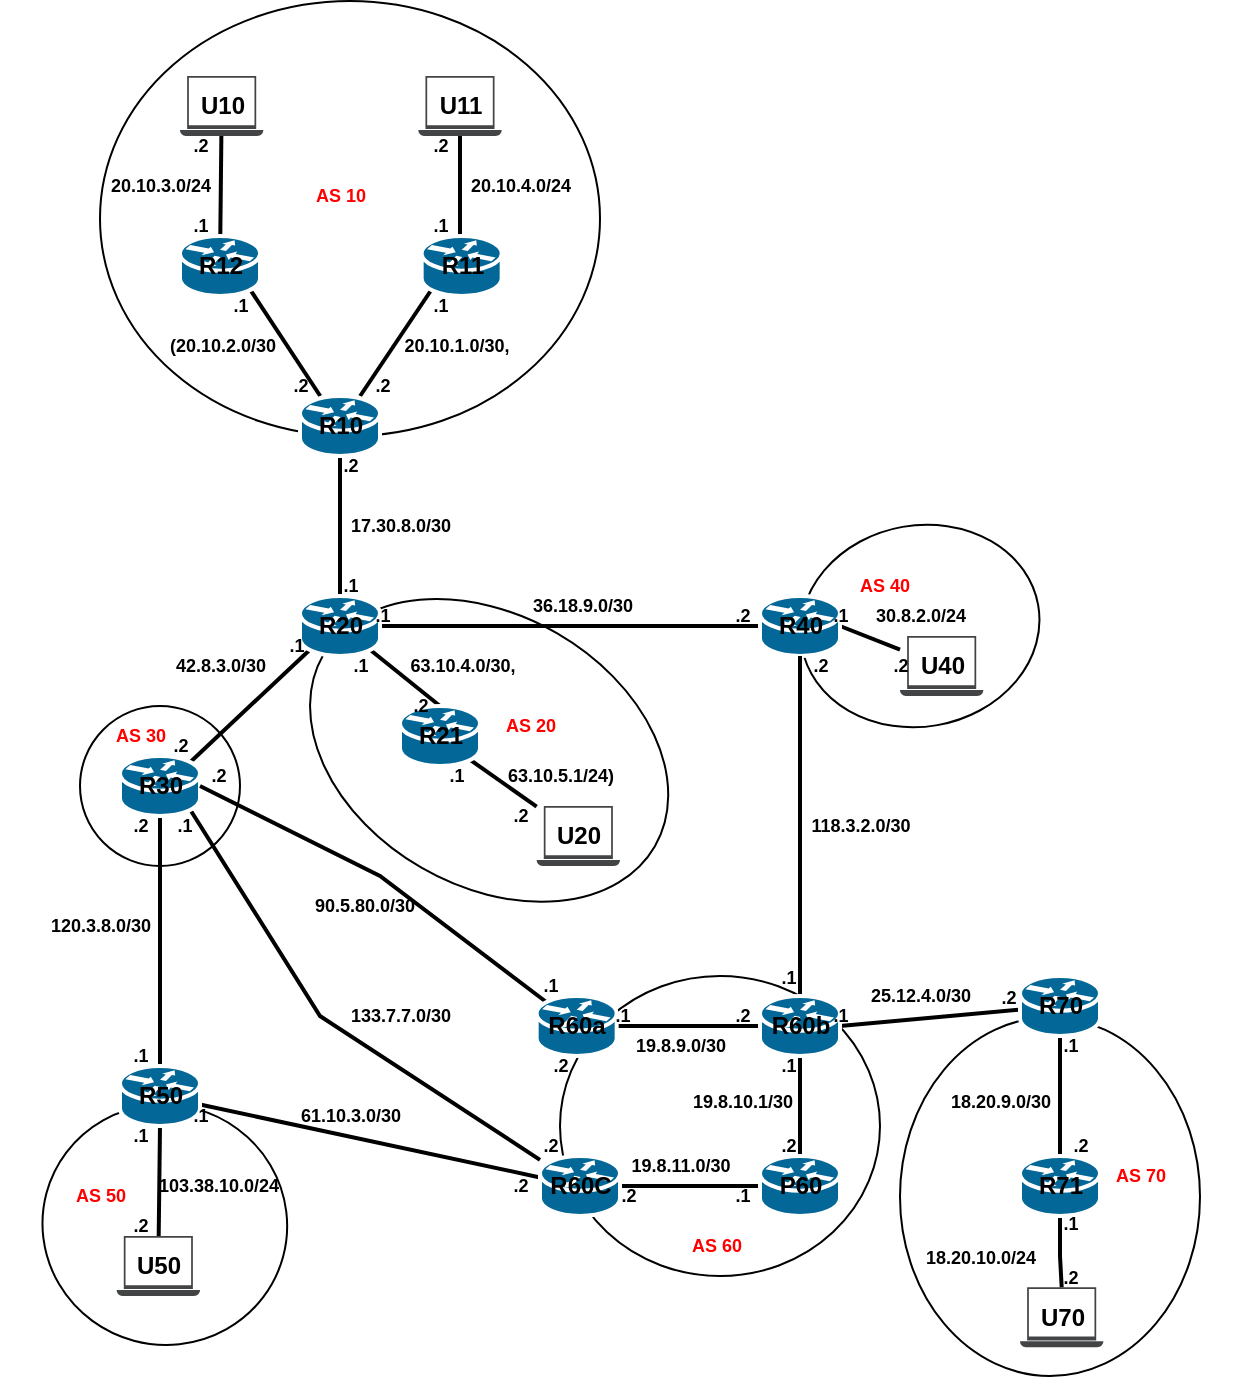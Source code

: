 <mxfile version="20.8.23" type="github">
  <diagram name="Page-1" id="LttQBpCLUfvgUoXey-WF">
    <mxGraphModel dx="683" dy="369" grid="1" gridSize="10" guides="1" tooltips="1" connect="1" arrows="1" fold="1" page="1" pageScale="1" pageWidth="827" pageHeight="1169" math="0" shadow="0">
      <root>
        <mxCell id="0" />
        <mxCell id="1" parent="0" />
        <mxCell id="A1muTueMpZK0xxC5i3c8-66" value="" style="ellipse;whiteSpace=wrap;html=1;labelBackgroundColor=none;fillColor=none;rotation=105;" parent="1" vertex="1">
          <mxGeometry x="62.41" y="573.15" width="120" height="122.5" as="geometry" />
        </mxCell>
        <mxCell id="A1muTueMpZK0xxC5i3c8-60" value="" style="ellipse;whiteSpace=wrap;html=1;labelBackgroundColor=none;fillColor=none;rotation=0;" parent="1" vertex="1">
          <mxGeometry x="320" y="510" width="160" height="150" as="geometry" />
        </mxCell>
        <mxCell id="A1muTueMpZK0xxC5i3c8-49" value="" style="ellipse;whiteSpace=wrap;html=1;labelBackgroundColor=none;fillColor=none;rotation=-10;" parent="1" vertex="1">
          <mxGeometry x="440" y="284.67" width="120" height="100.66" as="geometry" />
        </mxCell>
        <mxCell id="A1muTueMpZK0xxC5i3c8-46" value="" style="ellipse;whiteSpace=wrap;html=1;labelBackgroundColor=none;fillColor=none;rotation=0;" parent="1" vertex="1">
          <mxGeometry x="490" y="530.65" width="150" height="179.35" as="geometry" />
        </mxCell>
        <mxCell id="A1muTueMpZK0xxC5i3c8-28" value="" style="ellipse;whiteSpace=wrap;html=1;labelBackgroundColor=none;fillColor=none;rotation=0;" parent="1" vertex="1">
          <mxGeometry x="90" y="22.5" width="250" height="217.5" as="geometry" />
        </mxCell>
        <mxCell id="A1muTueMpZK0xxC5i3c8-25" value="" style="ellipse;whiteSpace=wrap;html=1;aspect=fixed;labelBackgroundColor=none;textOpacity=0;fillColor=none;" parent="1" vertex="1">
          <mxGeometry x="80" y="375" width="80" height="80" as="geometry" />
        </mxCell>
        <mxCell id="A1muTueMpZK0xxC5i3c8-27" value="" style="ellipse;whiteSpace=wrap;html=1;labelBackgroundColor=none;fillColor=none;rotation=30;" parent="1" vertex="1">
          <mxGeometry x="188.85" y="329.53" width="191.43" height="135.41" as="geometry" />
        </mxCell>
        <mxCell id="A1muTueMpZK0xxC5i3c8-12" style="edgeStyle=none;rounded=0;orthogonalLoop=1;jettySize=auto;html=1;endArrow=none;endFill=0;strokeWidth=2;" parent="1" source="A1muTueMpZK0xxC5i3c8-1" target="A1muTueMpZK0xxC5i3c8-10" edge="1">
          <mxGeometry relative="1" as="geometry" />
        </mxCell>
        <mxCell id="A1muTueMpZK0xxC5i3c8-16" style="edgeStyle=none;rounded=0;orthogonalLoop=1;jettySize=auto;html=1;exitX=0.88;exitY=0.9;exitDx=0;exitDy=0;exitPerimeter=0;endArrow=none;endFill=0;strokeWidth=2;" parent="1" source="A1muTueMpZK0xxC5i3c8-1" target="A1muTueMpZK0xxC5i3c8-15" edge="1">
          <mxGeometry relative="1" as="geometry" />
        </mxCell>
        <mxCell id="A1muTueMpZK0xxC5i3c8-1" value="&lt;b&gt;R12&lt;/b&gt;" style="shape=mxgraph.cisco.routers.router;sketch=0;html=1;pointerEvents=1;dashed=0;fillColor=#036897;strokeColor=#ffffff;strokeWidth=2;verticalLabelPosition=middle;verticalAlign=middle;align=center;outlineConnect=0;labelPosition=center;" parent="1" vertex="1">
          <mxGeometry x="130" y="140" width="40" height="30" as="geometry" />
        </mxCell>
        <mxCell id="A1muTueMpZK0xxC5i3c8-13" style="edgeStyle=none;rounded=0;orthogonalLoop=1;jettySize=auto;html=1;exitX=0.5;exitY=0;exitDx=0;exitDy=0;exitPerimeter=0;endArrow=none;endFill=0;strokeWidth=2;" parent="1" target="A1muTueMpZK0xxC5i3c8-11" edge="1">
          <mxGeometry relative="1" as="geometry">
            <mxPoint x="270" y="140" as="sourcePoint" />
          </mxGeometry>
        </mxCell>
        <mxCell id="A1muTueMpZK0xxC5i3c8-10" value="&lt;b style=&quot;&quot;&gt;U10&lt;/b&gt;" style="sketch=0;pointerEvents=1;shadow=0;dashed=0;html=1;strokeColor=none;fillColor=#434445;aspect=fixed;labelPosition=center;verticalLabelPosition=middle;verticalAlign=middle;align=center;outlineConnect=0;shape=mxgraph.vvd.laptop;" parent="1" vertex="1">
          <mxGeometry x="130" y="60" width="41.67" height="30" as="geometry" />
        </mxCell>
        <mxCell id="A1muTueMpZK0xxC5i3c8-11" value="&lt;b&gt;U11&lt;/b&gt;" style="sketch=0;pointerEvents=1;shadow=0;dashed=0;html=1;strokeColor=none;fillColor=#434445;aspect=fixed;labelPosition=center;verticalLabelPosition=middle;verticalAlign=middle;align=center;outlineConnect=0;shape=mxgraph.vvd.laptop;" parent="1" vertex="1">
          <mxGeometry x="249.16" y="60" width="41.67" height="30" as="geometry" />
        </mxCell>
        <mxCell id="A1muTueMpZK0xxC5i3c8-17" style="edgeStyle=none;rounded=0;orthogonalLoop=1;jettySize=auto;html=1;exitX=0.12;exitY=0.9;exitDx=0;exitDy=0;exitPerimeter=0;endArrow=none;endFill=0;strokeWidth=2;" parent="1" source="A1muTueMpZK0xxC5i3c8-14" target="A1muTueMpZK0xxC5i3c8-15" edge="1">
          <mxGeometry relative="1" as="geometry" />
        </mxCell>
        <mxCell id="A1muTueMpZK0xxC5i3c8-14" value="&lt;b&gt;R11&lt;/b&gt;" style="shape=mxgraph.cisco.routers.router;sketch=0;html=1;pointerEvents=1;dashed=0;fillColor=#036897;strokeColor=#ffffff;strokeWidth=2;verticalLabelPosition=middle;verticalAlign=middle;align=center;outlineConnect=0;labelPosition=center;" parent="1" vertex="1">
          <mxGeometry x="250.83" y="140" width="40" height="30" as="geometry" />
        </mxCell>
        <mxCell id="A1muTueMpZK0xxC5i3c8-21" style="edgeStyle=none;rounded=0;orthogonalLoop=1;jettySize=auto;html=1;exitX=0.5;exitY=1;exitDx=0;exitDy=0;exitPerimeter=0;entryX=0.5;entryY=0;entryDx=0;entryDy=0;entryPerimeter=0;endArrow=none;endFill=0;strokeWidth=2;" parent="1" source="A1muTueMpZK0xxC5i3c8-15" target="A1muTueMpZK0xxC5i3c8-18" edge="1">
          <mxGeometry relative="1" as="geometry" />
        </mxCell>
        <mxCell id="A1muTueMpZK0xxC5i3c8-15" value="&lt;b&gt;R10&lt;/b&gt;" style="shape=mxgraph.cisco.routers.router;sketch=0;html=1;pointerEvents=1;dashed=0;fillColor=#036897;strokeColor=#ffffff;strokeWidth=2;verticalLabelPosition=middle;verticalAlign=middle;align=center;outlineConnect=0;labelPosition=center;" parent="1" vertex="1">
          <mxGeometry x="190" y="220" width="40" height="30" as="geometry" />
        </mxCell>
        <mxCell id="A1muTueMpZK0xxC5i3c8-22" style="edgeStyle=none;rounded=0;orthogonalLoop=1;jettySize=auto;html=1;exitX=0.12;exitY=0.9;exitDx=0;exitDy=0;exitPerimeter=0;entryX=0.88;entryY=0.1;entryDx=0;entryDy=0;entryPerimeter=0;endArrow=none;endFill=0;strokeWidth=2;" parent="1" source="A1muTueMpZK0xxC5i3c8-18" target="A1muTueMpZK0xxC5i3c8-20" edge="1">
          <mxGeometry relative="1" as="geometry" />
        </mxCell>
        <mxCell id="A1muTueMpZK0xxC5i3c8-23" style="edgeStyle=none;rounded=0;orthogonalLoop=1;jettySize=auto;html=1;exitX=0.88;exitY=0.9;exitDx=0;exitDy=0;exitPerimeter=0;entryX=0.5;entryY=0;entryDx=0;entryDy=0;entryPerimeter=0;endArrow=none;endFill=0;strokeWidth=2;" parent="1" source="A1muTueMpZK0xxC5i3c8-18" target="A1muTueMpZK0xxC5i3c8-19" edge="1">
          <mxGeometry relative="1" as="geometry" />
        </mxCell>
        <mxCell id="A1muTueMpZK0xxC5i3c8-29" style="edgeStyle=none;rounded=0;orthogonalLoop=1;jettySize=auto;html=1;endArrow=none;endFill=0;strokeWidth=2;" parent="1" source="A1muTueMpZK0xxC5i3c8-18" target="A1muTueMpZK0xxC5i3c8-24" edge="1">
          <mxGeometry relative="1" as="geometry" />
        </mxCell>
        <mxCell id="A1muTueMpZK0xxC5i3c8-18" value="&lt;b&gt;R20&lt;/b&gt;" style="shape=mxgraph.cisco.routers.router;sketch=0;html=1;pointerEvents=1;dashed=0;fillColor=#036897;strokeColor=#ffffff;strokeWidth=2;verticalLabelPosition=middle;verticalAlign=middle;align=center;outlineConnect=0;labelPosition=center;" parent="1" vertex="1">
          <mxGeometry x="190" y="320" width="40" height="30" as="geometry" />
        </mxCell>
        <mxCell id="A1muTueMpZK0xxC5i3c8-68" style="edgeStyle=none;rounded=0;orthogonalLoop=1;jettySize=auto;html=1;exitX=0.88;exitY=0.9;exitDx=0;exitDy=0;exitPerimeter=0;endArrow=none;endFill=0;strokeWidth=2;" parent="1" source="A1muTueMpZK0xxC5i3c8-19" target="A1muTueMpZK0xxC5i3c8-67" edge="1">
          <mxGeometry relative="1" as="geometry" />
        </mxCell>
        <mxCell id="A1muTueMpZK0xxC5i3c8-19" value="&lt;b&gt;R21&lt;/b&gt;" style="shape=mxgraph.cisco.routers.router;sketch=0;html=1;pointerEvents=1;dashed=0;fillColor=#036897;strokeColor=#ffffff;strokeWidth=2;verticalLabelPosition=middle;verticalAlign=middle;align=center;outlineConnect=0;labelPosition=center;" parent="1" vertex="1">
          <mxGeometry x="240" y="375" width="40" height="30" as="geometry" />
        </mxCell>
        <mxCell id="A1muTueMpZK0xxC5i3c8-52" style="edgeStyle=none;rounded=0;orthogonalLoop=1;jettySize=auto;html=1;endArrow=none;endFill=0;strokeWidth=2;" parent="1" source="A1muTueMpZK0xxC5i3c8-20" target="A1muTueMpZK0xxC5i3c8-51" edge="1">
          <mxGeometry relative="1" as="geometry" />
        </mxCell>
        <mxCell id="A1muTueMpZK0xxC5i3c8-69" style="edgeStyle=none;rounded=0;orthogonalLoop=1;jettySize=auto;html=1;exitX=0.88;exitY=0.9;exitDx=0;exitDy=0;exitPerimeter=0;endArrow=none;endFill=0;strokeWidth=2;" parent="1" source="A1muTueMpZK0xxC5i3c8-20" target="A1muTueMpZK0xxC5i3c8-53" edge="1">
          <mxGeometry relative="1" as="geometry">
            <Array as="points">
              <mxPoint x="200" y="530" />
            </Array>
          </mxGeometry>
        </mxCell>
        <mxCell id="A1muTueMpZK0xxC5i3c8-20" value="&lt;b&gt;R30&lt;/b&gt;" style="shape=mxgraph.cisco.routers.router;sketch=0;html=1;pointerEvents=1;dashed=0;fillColor=#036897;strokeColor=#ffffff;strokeWidth=2;verticalLabelPosition=middle;verticalAlign=middle;align=center;outlineConnect=0;labelPosition=center;" parent="1" vertex="1">
          <mxGeometry x="100" y="400" width="40" height="30" as="geometry" />
        </mxCell>
        <mxCell id="A1muTueMpZK0xxC5i3c8-50" style="edgeStyle=none;rounded=0;orthogonalLoop=1;jettySize=auto;html=1;exitX=1;exitY=0.5;exitDx=0;exitDy=0;exitPerimeter=0;endArrow=none;endFill=0;strokeWidth=2;" parent="1" source="A1muTueMpZK0xxC5i3c8-24" target="A1muTueMpZK0xxC5i3c8-47" edge="1">
          <mxGeometry relative="1" as="geometry" />
        </mxCell>
        <mxCell id="A1muTueMpZK0xxC5i3c8-24" value="&lt;b&gt;R40&lt;/b&gt;" style="shape=mxgraph.cisco.routers.router;sketch=0;html=1;pointerEvents=1;dashed=0;fillColor=#036897;strokeColor=#ffffff;strokeWidth=2;verticalLabelPosition=middle;verticalAlign=middle;align=center;outlineConnect=0;labelPosition=center;" parent="1" vertex="1">
          <mxGeometry x="420" y="320" width="40" height="30" as="geometry" />
        </mxCell>
        <mxCell id="A1muTueMpZK0xxC5i3c8-37" style="edgeStyle=none;rounded=0;orthogonalLoop=1;jettySize=auto;html=1;endArrow=none;endFill=0;exitX=0.5;exitY=1;exitDx=0;exitDy=0;exitPerimeter=0;strokeWidth=2;" parent="1" source="A1muTueMpZK0xxC5i3c8-24" target="A1muTueMpZK0xxC5i3c8-36" edge="1">
          <mxGeometry relative="1" as="geometry">
            <mxPoint x="440" y="460" as="sourcePoint" />
          </mxGeometry>
        </mxCell>
        <mxCell id="A1muTueMpZK0xxC5i3c8-38" style="edgeStyle=none;rounded=0;orthogonalLoop=1;jettySize=auto;html=1;exitX=1;exitY=0.5;exitDx=0;exitDy=0;exitPerimeter=0;entryX=0;entryY=0.5;entryDx=0;entryDy=0;entryPerimeter=0;endArrow=none;endFill=0;strokeWidth=2;" parent="1" source="A1muTueMpZK0xxC5i3c8-34" target="A1muTueMpZK0xxC5i3c8-36" edge="1">
          <mxGeometry relative="1" as="geometry" />
        </mxCell>
        <mxCell id="A1muTueMpZK0xxC5i3c8-70" style="edgeStyle=none;rounded=0;orthogonalLoop=1;jettySize=auto;html=1;exitX=0.12;exitY=0.1;exitDx=0;exitDy=0;exitPerimeter=0;entryX=1;entryY=0.5;entryDx=0;entryDy=0;entryPerimeter=0;endArrow=none;endFill=0;strokeWidth=2;" parent="1" source="A1muTueMpZK0xxC5i3c8-34" target="A1muTueMpZK0xxC5i3c8-20" edge="1">
          <mxGeometry relative="1" as="geometry">
            <Array as="points">
              <mxPoint x="230" y="460" />
            </Array>
          </mxGeometry>
        </mxCell>
        <mxCell id="A1muTueMpZK0xxC5i3c8-34" value="&lt;b&gt;R60a&lt;/b&gt;" style="shape=mxgraph.cisco.routers.router;sketch=0;html=1;pointerEvents=1;dashed=0;fillColor=#036897;strokeColor=#ffffff;strokeWidth=2;verticalLabelPosition=middle;verticalAlign=middle;align=center;outlineConnect=0;labelPosition=center;labelBackgroundColor=none;" parent="1" vertex="1">
          <mxGeometry x="308.33" y="520" width="40" height="30" as="geometry" />
        </mxCell>
        <mxCell id="A1muTueMpZK0xxC5i3c8-40" style="edgeStyle=none;rounded=0;orthogonalLoop=1;jettySize=auto;html=1;exitX=1;exitY=0.5;exitDx=0;exitDy=0;exitPerimeter=0;endArrow=none;endFill=0;strokeWidth=2;" parent="1" source="A1muTueMpZK0xxC5i3c8-36" target="A1muTueMpZK0xxC5i3c8-39" edge="1">
          <mxGeometry relative="1" as="geometry" />
        </mxCell>
        <mxCell id="A1muTueMpZK0xxC5i3c8-65" style="edgeStyle=none;rounded=0;orthogonalLoop=1;jettySize=auto;html=1;exitX=0.5;exitY=1;exitDx=0;exitDy=0;exitPerimeter=0;entryX=0.5;entryY=0;entryDx=0;entryDy=0;entryPerimeter=0;endArrow=none;endFill=0;strokeWidth=2;" parent="1" source="A1muTueMpZK0xxC5i3c8-36" target="A1muTueMpZK0xxC5i3c8-63" edge="1">
          <mxGeometry relative="1" as="geometry" />
        </mxCell>
        <mxCell id="A1muTueMpZK0xxC5i3c8-36" value="&lt;b&gt;R60b&lt;/b&gt;" style="shape=mxgraph.cisco.routers.router;sketch=0;html=1;pointerEvents=1;dashed=0;fillColor=#036897;strokeColor=#ffffff;strokeWidth=2;verticalLabelPosition=middle;verticalAlign=middle;align=center;outlineConnect=0;labelPosition=center;labelBackgroundColor=none;" parent="1" vertex="1">
          <mxGeometry x="420" y="520" width="40" height="30" as="geometry" />
        </mxCell>
        <mxCell id="A1muTueMpZK0xxC5i3c8-42" style="edgeStyle=none;rounded=0;orthogonalLoop=1;jettySize=auto;html=1;endArrow=none;endFill=0;strokeWidth=2;startArrow=none;" parent="1" source="x69w11OwwkDyo-feMg2V-69" target="A1muTueMpZK0xxC5i3c8-41" edge="1">
          <mxGeometry relative="1" as="geometry" />
        </mxCell>
        <mxCell id="x69w11OwwkDyo-feMg2V-83" style="edgeStyle=orthogonalEdgeStyle;rounded=0;orthogonalLoop=1;jettySize=auto;html=1;strokeWidth=2;fontSize=9;fontColor=#FF0000;endArrow=none;endFill=0;" edge="1" parent="1" source="A1muTueMpZK0xxC5i3c8-39" target="A1muTueMpZK0xxC5i3c8-41">
          <mxGeometry relative="1" as="geometry" />
        </mxCell>
        <mxCell id="A1muTueMpZK0xxC5i3c8-39" value="&lt;b&gt;R70&lt;/b&gt;" style="shape=mxgraph.cisco.routers.router;sketch=0;html=1;pointerEvents=1;dashed=0;fillColor=#036897;strokeColor=#ffffff;strokeWidth=2;verticalLabelPosition=middle;verticalAlign=middle;align=center;outlineConnect=0;labelPosition=center;labelBackgroundColor=none;" parent="1" vertex="1">
          <mxGeometry x="550" y="510" width="40" height="30" as="geometry" />
        </mxCell>
        <mxCell id="x69w11OwwkDyo-feMg2V-77" style="edgeStyle=orthogonalEdgeStyle;rounded=0;orthogonalLoop=1;jettySize=auto;html=1;exitX=0.5;exitY=1;exitDx=0;exitDy=0;exitPerimeter=0;strokeWidth=2;fontSize=9;fontColor=#FF0000;endArrow=none;endFill=0;" edge="1" parent="1" source="A1muTueMpZK0xxC5i3c8-41" target="A1muTueMpZK0xxC5i3c8-45">
          <mxGeometry relative="1" as="geometry" />
        </mxCell>
        <mxCell id="A1muTueMpZK0xxC5i3c8-41" value="&lt;b&gt;R71&lt;/b&gt;" style="shape=mxgraph.cisco.routers.router;sketch=0;html=1;pointerEvents=1;dashed=0;fillColor=#036897;strokeColor=#ffffff;strokeWidth=2;verticalLabelPosition=middle;verticalAlign=middle;align=center;outlineConnect=0;labelPosition=center;labelBackgroundColor=none;" parent="1" vertex="1">
          <mxGeometry x="550" y="600" width="40" height="30" as="geometry" />
        </mxCell>
        <mxCell id="A1muTueMpZK0xxC5i3c8-45" value="&lt;b&gt;U70&lt;/b&gt;" style="sketch=0;pointerEvents=1;shadow=0;dashed=0;html=1;strokeColor=none;fillColor=#434445;aspect=fixed;labelPosition=center;verticalLabelPosition=middle;verticalAlign=middle;align=center;outlineConnect=0;shape=mxgraph.vvd.laptop;" parent="1" vertex="1">
          <mxGeometry x="550" y="665.65" width="41.67" height="30" as="geometry" />
        </mxCell>
        <mxCell id="A1muTueMpZK0xxC5i3c8-47" value="&lt;b&gt;U40&lt;/b&gt;" style="sketch=0;pointerEvents=1;shadow=0;dashed=0;html=1;strokeColor=none;fillColor=#434445;aspect=fixed;labelPosition=center;verticalLabelPosition=middle;verticalAlign=middle;align=center;outlineConnect=0;shape=mxgraph.vvd.laptop;" parent="1" vertex="1">
          <mxGeometry x="490" y="340" width="41.67" height="30" as="geometry" />
        </mxCell>
        <mxCell id="A1muTueMpZK0xxC5i3c8-54" style="edgeStyle=none;rounded=0;orthogonalLoop=1;jettySize=auto;html=1;endArrow=none;endFill=0;endSize=2;strokeWidth=2;" parent="1" source="A1muTueMpZK0xxC5i3c8-51" target="A1muTueMpZK0xxC5i3c8-53" edge="1">
          <mxGeometry relative="1" as="geometry" />
        </mxCell>
        <mxCell id="A1muTueMpZK0xxC5i3c8-59" style="edgeStyle=none;rounded=0;orthogonalLoop=1;jettySize=auto;html=1;exitX=0.5;exitY=1;exitDx=0;exitDy=0;exitPerimeter=0;endArrow=none;endFill=0;strokeWidth=2;" parent="1" source="A1muTueMpZK0xxC5i3c8-51" target="A1muTueMpZK0xxC5i3c8-58" edge="1">
          <mxGeometry relative="1" as="geometry" />
        </mxCell>
        <mxCell id="A1muTueMpZK0xxC5i3c8-51" value="&lt;b&gt;R50&lt;/b&gt;" style="shape=mxgraph.cisco.routers.router;sketch=0;html=1;pointerEvents=1;dashed=0;fillColor=#036897;strokeColor=#ffffff;strokeWidth=2;verticalLabelPosition=middle;verticalAlign=middle;align=center;outlineConnect=0;labelPosition=center;labelBackgroundColor=none;" parent="1" vertex="1">
          <mxGeometry x="100" y="555" width="40" height="30" as="geometry" />
        </mxCell>
        <mxCell id="A1muTueMpZK0xxC5i3c8-64" style="edgeStyle=none;rounded=0;orthogonalLoop=1;jettySize=auto;html=1;endArrow=none;endFill=0;strokeWidth=2;" parent="1" source="A1muTueMpZK0xxC5i3c8-53" target="A1muTueMpZK0xxC5i3c8-63" edge="1">
          <mxGeometry relative="1" as="geometry" />
        </mxCell>
        <mxCell id="A1muTueMpZK0xxC5i3c8-53" value="&lt;b&gt;R60C&lt;/b&gt;" style="shape=mxgraph.cisco.routers.router;sketch=0;html=1;pointerEvents=1;dashed=0;fillColor=#036897;strokeColor=#ffffff;strokeWidth=2;verticalLabelPosition=middle;verticalAlign=middle;align=center;outlineConnect=0;labelPosition=center;labelBackgroundColor=none;" parent="1" vertex="1">
          <mxGeometry x="310" y="600" width="40" height="30" as="geometry" />
        </mxCell>
        <mxCell id="A1muTueMpZK0xxC5i3c8-58" value="&lt;b&gt;U50&lt;/b&gt;" style="sketch=0;pointerEvents=1;shadow=0;dashed=0;html=1;strokeColor=none;fillColor=#434445;aspect=fixed;labelPosition=center;verticalLabelPosition=middle;verticalAlign=middle;align=center;outlineConnect=0;shape=mxgraph.vvd.laptop;" parent="1" vertex="1">
          <mxGeometry x="98.33" y="640" width="41.67" height="30" as="geometry" />
        </mxCell>
        <mxCell id="A1muTueMpZK0xxC5i3c8-61" style="edgeStyle=none;rounded=0;orthogonalLoop=1;jettySize=auto;html=1;exitX=1;exitY=0.5;exitDx=0;exitDy=0;exitPerimeter=0;endArrow=none;endFill=0;" parent="1" source="A1muTueMpZK0xxC5i3c8-53" target="A1muTueMpZK0xxC5i3c8-53" edge="1">
          <mxGeometry relative="1" as="geometry" />
        </mxCell>
        <mxCell id="A1muTueMpZK0xxC5i3c8-63" value="&lt;b&gt;P60&lt;/b&gt;" style="shape=mxgraph.cisco.routers.router;sketch=0;html=1;pointerEvents=1;dashed=0;fillColor=#036897;strokeColor=#ffffff;strokeWidth=2;verticalLabelPosition=middle;verticalAlign=middle;align=center;outlineConnect=0;labelPosition=center;labelBackgroundColor=none;" parent="1" vertex="1">
          <mxGeometry x="420" y="600" width="40" height="30" as="geometry" />
        </mxCell>
        <mxCell id="A1muTueMpZK0xxC5i3c8-67" value="&lt;b&gt;U20&lt;/b&gt;" style="sketch=0;pointerEvents=1;shadow=0;dashed=0;html=1;strokeColor=none;fillColor=#434445;aspect=fixed;labelPosition=center;verticalLabelPosition=middle;verticalAlign=middle;align=center;outlineConnect=0;shape=mxgraph.vvd.laptop;" parent="1" vertex="1">
          <mxGeometry x="308.33" y="425" width="41.67" height="30" as="geometry" />
        </mxCell>
        <mxCell id="x69w11OwwkDyo-feMg2V-1" value="&lt;font style=&quot;font-size: 9px;&quot;&gt;17.30.8.0/30&lt;/font&gt;" style="text;strokeColor=none;fillColor=none;html=1;fontSize=9;fontStyle=1;verticalAlign=middle;align=center;" vertex="1" parent="1">
          <mxGeometry x="200" y="280" width="80" height="10" as="geometry" />
        </mxCell>
        <mxCell id="x69w11OwwkDyo-feMg2V-2" value=".2" style="text;strokeColor=none;fillColor=none;html=1;fontSize=9;fontStyle=1;verticalAlign=middle;align=center;" vertex="1" parent="1">
          <mxGeometry x="175" y="250" width="80" height="10" as="geometry" />
        </mxCell>
        <mxCell id="x69w11OwwkDyo-feMg2V-3" value=".1" style="text;strokeColor=none;fillColor=none;html=1;fontSize=9;fontStyle=1;verticalAlign=middle;align=center;" vertex="1" parent="1">
          <mxGeometry x="175" y="310" width="80" height="10" as="geometry" />
        </mxCell>
        <mxCell id="x69w11OwwkDyo-feMg2V-4" value="20.10.1.0/30," style="text;strokeColor=none;fillColor=none;html=1;fontSize=9;fontStyle=1;verticalAlign=middle;align=center;" vertex="1" parent="1">
          <mxGeometry x="228.33" y="190" width="80" height="10" as="geometry" />
        </mxCell>
        <mxCell id="x69w11OwwkDyo-feMg2V-5" value="(20.10.2.0/30" style="text;strokeColor=none;fillColor=none;html=1;fontSize=9;fontStyle=1;verticalAlign=middle;align=center;" vertex="1" parent="1">
          <mxGeometry x="110.83" y="190" width="80" height="10" as="geometry" />
        </mxCell>
        <mxCell id="x69w11OwwkDyo-feMg2V-6" value=".2" style="text;strokeColor=none;fillColor=none;html=1;fontSize=9;fontStyle=1;verticalAlign=middle;align=center;" vertex="1" parent="1">
          <mxGeometry x="190.83" y="210" width="80" height="10" as="geometry" />
        </mxCell>
        <mxCell id="x69w11OwwkDyo-feMg2V-7" value=".2" style="text;strokeColor=none;fillColor=none;html=1;fontSize=9;fontStyle=1;verticalAlign=middle;align=center;" vertex="1" parent="1">
          <mxGeometry x="150" y="210" width="80" height="10" as="geometry" />
        </mxCell>
        <mxCell id="x69w11OwwkDyo-feMg2V-8" value=".1" style="text;strokeColor=none;fillColor=none;html=1;fontSize=9;fontStyle=1;verticalAlign=middle;align=center;" vertex="1" parent="1">
          <mxGeometry x="120" y="170" width="80" height="10" as="geometry" />
        </mxCell>
        <mxCell id="x69w11OwwkDyo-feMg2V-9" value=".1" style="text;strokeColor=none;fillColor=none;html=1;fontSize=9;fontStyle=1;verticalAlign=middle;align=center;" vertex="1" parent="1">
          <mxGeometry x="220" y="170" width="80" height="10" as="geometry" />
        </mxCell>
        <mxCell id="x69w11OwwkDyo-feMg2V-10" value=".1" style="text;strokeColor=none;fillColor=none;html=1;fontSize=9;fontStyle=1;verticalAlign=middle;align=center;" vertex="1" parent="1">
          <mxGeometry x="220" y="130" width="80" height="10" as="geometry" />
        </mxCell>
        <mxCell id="x69w11OwwkDyo-feMg2V-11" value=".1" style="text;strokeColor=none;fillColor=none;html=1;fontSize=9;fontStyle=1;verticalAlign=middle;align=center;" vertex="1" parent="1">
          <mxGeometry x="100" y="130" width="80" height="10" as="geometry" />
        </mxCell>
        <mxCell id="x69w11OwwkDyo-feMg2V-12" value=".2" style="text;strokeColor=none;fillColor=none;html=1;fontSize=9;fontStyle=1;verticalAlign=middle;align=center;" vertex="1" parent="1">
          <mxGeometry x="220" y="90" width="80" height="10" as="geometry" />
        </mxCell>
        <mxCell id="x69w11OwwkDyo-feMg2V-13" value=".2" style="text;strokeColor=none;fillColor=none;html=1;fontSize=9;fontStyle=1;verticalAlign=middle;align=center;" vertex="1" parent="1">
          <mxGeometry x="100" y="90" width="80" height="10" as="geometry" />
        </mxCell>
        <mxCell id="x69w11OwwkDyo-feMg2V-14" value="20.10.3.0/24" style="text;strokeColor=none;fillColor=none;html=1;fontSize=9;fontStyle=1;verticalAlign=middle;align=center;" vertex="1" parent="1">
          <mxGeometry x="80.0" y="110" width="80" height="10" as="geometry" />
        </mxCell>
        <mxCell id="x69w11OwwkDyo-feMg2V-15" value="&lt;font style=&quot;font-size: 9px;&quot;&gt;20.10.4.0/24&lt;/font&gt;" style="text;strokeColor=none;fillColor=none;html=1;fontSize=9;fontStyle=1;verticalAlign=middle;align=center;" vertex="1" parent="1">
          <mxGeometry x="260" y="110" width="80" height="10" as="geometry" />
        </mxCell>
        <mxCell id="x69w11OwwkDyo-feMg2V-16" value="AS 10" style="text;strokeColor=none;fillColor=none;html=1;fontSize=9;fontStyle=1;verticalAlign=middle;align=center;fontColor=#FF0000;" vertex="1" parent="1">
          <mxGeometry x="160" y="100" width="100" height="40" as="geometry" />
        </mxCell>
        <mxCell id="x69w11OwwkDyo-feMg2V-17" value="&lt;font style=&quot;font-size: 9px;&quot;&gt;42.8.3.0/30&lt;/font&gt;" style="text;strokeColor=none;fillColor=none;html=1;fontSize=9;fontStyle=1;verticalAlign=middle;align=center;" vertex="1" parent="1">
          <mxGeometry x="110" y="350" width="80" height="10" as="geometry" />
        </mxCell>
        <mxCell id="x69w11OwwkDyo-feMg2V-18" value="&lt;font style=&quot;font-size: 9px;&quot;&gt;36.18.9.0/30&lt;/font&gt;" style="text;strokeColor=none;fillColor=none;html=1;fontSize=9;fontStyle=1;verticalAlign=middle;align=center;" vertex="1" parent="1">
          <mxGeometry x="290.83" y="320" width="80" height="10" as="geometry" />
        </mxCell>
        <mxCell id="x69w11OwwkDyo-feMg2V-19" value="&lt;font style=&quot;font-size: 9px;&quot;&gt;63.10.4.0/30,&lt;/font&gt;" style="text;strokeColor=none;fillColor=none;html=1;fontSize=9;fontStyle=1;verticalAlign=middle;align=center;" vertex="1" parent="1">
          <mxGeometry x="230.83" y="350" width="80" height="10" as="geometry" />
        </mxCell>
        <mxCell id="x69w11OwwkDyo-feMg2V-20" value="&lt;font style=&quot;font-size: 9px;&quot;&gt;63.10.5.1/24)&lt;/font&gt;" style="text;strokeColor=none;fillColor=none;html=1;fontSize=9;fontStyle=1;verticalAlign=middle;align=center;" vertex="1" parent="1">
          <mxGeometry x="280" y="405" width="80" height="10" as="geometry" />
        </mxCell>
        <mxCell id="x69w11OwwkDyo-feMg2V-21" value=".1" style="text;strokeColor=none;fillColor=none;html=1;fontSize=9;fontStyle=1;verticalAlign=middle;align=center;" vertex="1" parent="1">
          <mxGeometry x="148.33" y="340" width="80" height="10" as="geometry" />
        </mxCell>
        <mxCell id="x69w11OwwkDyo-feMg2V-22" value=".1" style="text;strokeColor=none;fillColor=none;html=1;fontSize=9;fontStyle=1;verticalAlign=middle;align=center;" vertex="1" parent="1">
          <mxGeometry x="180" y="350" width="80" height="10" as="geometry" />
        </mxCell>
        <mxCell id="x69w11OwwkDyo-feMg2V-23" value=".2" style="text;strokeColor=none;fillColor=none;html=1;fontSize=9;fontStyle=1;verticalAlign=middle;align=center;" vertex="1" parent="1">
          <mxGeometry x="210" y="370" width="80" height="10" as="geometry" />
        </mxCell>
        <mxCell id="x69w11OwwkDyo-feMg2V-24" value=".1" style="text;strokeColor=none;fillColor=none;html=1;fontSize=9;fontStyle=1;verticalAlign=middle;align=center;" vertex="1" parent="1">
          <mxGeometry x="228.33" y="405" width="80" height="10" as="geometry" />
        </mxCell>
        <mxCell id="x69w11OwwkDyo-feMg2V-25" value=".2" style="text;strokeColor=none;fillColor=none;html=1;fontSize=9;fontStyle=1;verticalAlign=middle;align=center;" vertex="1" parent="1">
          <mxGeometry x="260" y="425" width="80" height="10" as="geometry" />
        </mxCell>
        <mxCell id="x69w11OwwkDyo-feMg2V-26" value=".2" style="text;strokeColor=none;fillColor=none;html=1;fontSize=9;fontStyle=1;verticalAlign=middle;align=center;" vertex="1" parent="1">
          <mxGeometry x="90" y="390" width="80" height="10" as="geometry" />
        </mxCell>
        <mxCell id="x69w11OwwkDyo-feMg2V-27" value=".1" style="text;strokeColor=none;fillColor=none;html=1;fontSize=9;fontStyle=1;verticalAlign=middle;align=center;" vertex="1" parent="1">
          <mxGeometry x="190.83" y="325.26" width="80" height="10" as="geometry" />
        </mxCell>
        <mxCell id="x69w11OwwkDyo-feMg2V-28" value=".2" style="text;strokeColor=none;fillColor=none;html=1;fontSize=9;fontStyle=1;verticalAlign=middle;align=center;" vertex="1" parent="1">
          <mxGeometry x="370.83" y="325.26" width="80" height="10" as="geometry" />
        </mxCell>
        <mxCell id="x69w11OwwkDyo-feMg2V-29" value="AS 20" style="text;strokeColor=none;fillColor=none;html=1;fontSize=9;fontStyle=1;verticalAlign=middle;align=center;fontColor=#FF0000;" vertex="1" parent="1">
          <mxGeometry x="255" y="365" width="100" height="40" as="geometry" />
        </mxCell>
        <mxCell id="x69w11OwwkDyo-feMg2V-30" value="&lt;font style=&quot;font-size: 9px;&quot;&gt;120.3.8.0/30&lt;/font&gt;" style="text;strokeColor=none;fillColor=none;html=1;fontSize=9;fontStyle=1;verticalAlign=middle;align=center;" vertex="1" parent="1">
          <mxGeometry x="50" y="480" width="80" height="10" as="geometry" />
        </mxCell>
        <mxCell id="x69w11OwwkDyo-feMg2V-31" value=".1" style="text;strokeColor=none;fillColor=none;html=1;fontSize=9;fontStyle=1;verticalAlign=middle;align=center;" vertex="1" parent="1">
          <mxGeometry x="70" y="545" width="80" height="10" as="geometry" />
        </mxCell>
        <mxCell id="x69w11OwwkDyo-feMg2V-32" value=".2" style="text;strokeColor=none;fillColor=none;html=1;fontSize=9;fontStyle=1;verticalAlign=middle;align=center;" vertex="1" parent="1">
          <mxGeometry x="70" y="430" width="80" height="10" as="geometry" />
        </mxCell>
        <mxCell id="x69w11OwwkDyo-feMg2V-33" value=".2" style="text;strokeColor=none;fillColor=none;html=1;fontSize=9;fontStyle=1;verticalAlign=middle;align=center;" vertex="1" parent="1">
          <mxGeometry x="108.85" y="405" width="80" height="10" as="geometry" />
        </mxCell>
        <mxCell id="x69w11OwwkDyo-feMg2V-34" value=".1" style="text;strokeColor=none;fillColor=none;html=1;fontSize=9;fontStyle=1;verticalAlign=middle;align=center;" vertex="1" parent="1">
          <mxGeometry x="91.67" y="430" width="80" height="10" as="geometry" />
        </mxCell>
        <mxCell id="x69w11OwwkDyo-feMg2V-35" value="&lt;font style=&quot;font-size: 9px;&quot;&gt;30.8.2.0/24&lt;/font&gt;" style="text;strokeColor=none;fillColor=none;html=1;fontSize=9;fontStyle=1;verticalAlign=middle;align=center;" vertex="1" parent="1">
          <mxGeometry x="460" y="325.26" width="80" height="10" as="geometry" />
        </mxCell>
        <mxCell id="x69w11OwwkDyo-feMg2V-36" value="&lt;font style=&quot;font-size: 9px;&quot;&gt;118.3.2.0/30&lt;/font&gt;" style="text;strokeColor=none;fillColor=none;html=1;fontSize=9;fontStyle=1;verticalAlign=middle;align=center;" vertex="1" parent="1">
          <mxGeometry x="430" y="430" width="80" height="10" as="geometry" />
        </mxCell>
        <mxCell id="x69w11OwwkDyo-feMg2V-37" value=".1" style="text;strokeColor=none;fillColor=none;html=1;fontSize=9;fontStyle=1;verticalAlign=middle;align=center;" vertex="1" parent="1">
          <mxGeometry x="420.0" y="325.26" width="80" height="10" as="geometry" />
        </mxCell>
        <mxCell id="x69w11OwwkDyo-feMg2V-38" value=".2" style="text;strokeColor=none;fillColor=none;html=1;fontSize=9;fontStyle=1;verticalAlign=middle;align=center;" vertex="1" parent="1">
          <mxGeometry x="410.0" y="350" width="80" height="10" as="geometry" />
        </mxCell>
        <mxCell id="x69w11OwwkDyo-feMg2V-39" value=".2" style="text;strokeColor=none;fillColor=none;html=1;fontSize=9;fontStyle=1;verticalAlign=middle;align=center;" vertex="1" parent="1">
          <mxGeometry x="450.0" y="350" width="80" height="10" as="geometry" />
        </mxCell>
        <mxCell id="x69w11OwwkDyo-feMg2V-40" value=".1" style="text;strokeColor=none;fillColor=none;html=1;fontSize=9;fontStyle=1;verticalAlign=middle;align=center;" vertex="1" parent="1">
          <mxGeometry x="394.0" y="506" width="80" height="10" as="geometry" />
        </mxCell>
        <mxCell id="x69w11OwwkDyo-feMg2V-41" value="AS 40" style="text;strokeColor=none;fillColor=none;html=1;fontSize=9;fontStyle=1;verticalAlign=middle;align=center;fontColor=#FF0000;" vertex="1" parent="1">
          <mxGeometry x="431.67" y="295" width="100" height="40" as="geometry" />
        </mxCell>
        <mxCell id="x69w11OwwkDyo-feMg2V-42" value="&lt;font style=&quot;font-size: 9px;&quot;&gt;103.38.10.0/24&lt;/font&gt;" style="text;strokeColor=none;fillColor=none;html=1;fontSize=9;fontStyle=1;verticalAlign=middle;align=center;" vertex="1" parent="1">
          <mxGeometry x="108.85" y="610" width="80" height="10" as="geometry" />
        </mxCell>
        <mxCell id="x69w11OwwkDyo-feMg2V-43" value=".1" style="text;strokeColor=none;fillColor=none;html=1;fontSize=9;fontStyle=1;verticalAlign=middle;align=center;" vertex="1" parent="1">
          <mxGeometry x="70" y="585" width="80" height="10" as="geometry" />
        </mxCell>
        <mxCell id="x69w11OwwkDyo-feMg2V-44" value=".1" style="text;strokeColor=none;fillColor=none;html=1;fontSize=9;fontStyle=1;verticalAlign=middle;align=center;" vertex="1" parent="1">
          <mxGeometry x="100" y="575" width="80" height="10" as="geometry" />
        </mxCell>
        <mxCell id="x69w11OwwkDyo-feMg2V-45" value=".2" style="text;strokeColor=none;fillColor=none;html=1;fontSize=9;fontStyle=1;verticalAlign=middle;align=center;" vertex="1" parent="1">
          <mxGeometry x="70" y="630" width="80" height="10" as="geometry" />
        </mxCell>
        <mxCell id="x69w11OwwkDyo-feMg2V-46" value="&lt;font style=&quot;font-size: 9px;&quot;&gt;61.10.3.0/30&lt;/font&gt;" style="text;strokeColor=none;fillColor=none;html=1;fontSize=9;fontStyle=1;verticalAlign=middle;align=center;" vertex="1" parent="1">
          <mxGeometry x="175" y="575" width="80" height="10" as="geometry" />
        </mxCell>
        <mxCell id="x69w11OwwkDyo-feMg2V-47" value=".2" style="text;strokeColor=none;fillColor=none;html=1;fontSize=9;fontStyle=1;verticalAlign=middle;align=center;" vertex="1" parent="1">
          <mxGeometry x="260" y="610" width="80" height="10" as="geometry" />
        </mxCell>
        <mxCell id="x69w11OwwkDyo-feMg2V-48" value="AS 50" style="text;strokeColor=none;fillColor=none;html=1;fontSize=9;fontStyle=1;verticalAlign=middle;align=center;fontColor=#FF0000;" vertex="1" parent="1">
          <mxGeometry x="40" y="600" width="100" height="40" as="geometry" />
        </mxCell>
        <mxCell id="x69w11OwwkDyo-feMg2V-49" value="AS 60" style="text;strokeColor=none;fillColor=none;html=1;fontSize=9;fontStyle=1;verticalAlign=middle;align=center;fontColor=#FF0000;" vertex="1" parent="1">
          <mxGeometry x="348.33" y="625" width="100" height="40" as="geometry" />
        </mxCell>
        <mxCell id="x69w11OwwkDyo-feMg2V-50" value=".2" style="text;strokeColor=none;fillColor=none;html=1;fontSize=9;fontStyle=1;verticalAlign=middle;align=center;" vertex="1" parent="1">
          <mxGeometry x="275" y="590" width="80" height="10" as="geometry" />
        </mxCell>
        <mxCell id="x69w11OwwkDyo-feMg2V-51" value=".2" style="text;strokeColor=none;fillColor=none;html=1;fontSize=9;fontStyle=1;verticalAlign=middle;align=center;" vertex="1" parent="1">
          <mxGeometry x="280" y="550" width="80" height="10" as="geometry" />
        </mxCell>
        <mxCell id="x69w11OwwkDyo-feMg2V-52" value=".1" style="text;strokeColor=none;fillColor=none;html=1;fontSize=9;fontStyle=1;verticalAlign=middle;align=center;" vertex="1" parent="1">
          <mxGeometry x="370.83" y="615" width="80" height="10" as="geometry" />
        </mxCell>
        <mxCell id="x69w11OwwkDyo-feMg2V-53" value=".2" style="text;strokeColor=none;fillColor=none;html=1;fontSize=9;fontStyle=1;verticalAlign=middle;align=center;" vertex="1" parent="1">
          <mxGeometry x="314" y="615" width="80" height="10" as="geometry" />
        </mxCell>
        <mxCell id="x69w11OwwkDyo-feMg2V-54" value=".1" style="text;strokeColor=none;fillColor=none;html=1;fontSize=9;fontStyle=1;verticalAlign=middle;align=center;" vertex="1" parent="1">
          <mxGeometry x="310.83" y="525" width="80" height="10" as="geometry" />
        </mxCell>
        <mxCell id="x69w11OwwkDyo-feMg2V-55" value=".2" style="text;strokeColor=none;fillColor=none;html=1;fontSize=9;fontStyle=1;verticalAlign=middle;align=center;" vertex="1" parent="1">
          <mxGeometry x="370.83" y="525" width="80" height="10" as="geometry" />
        </mxCell>
        <mxCell id="x69w11OwwkDyo-feMg2V-56" value=".1" style="text;strokeColor=none;fillColor=none;html=1;fontSize=9;fontStyle=1;verticalAlign=middle;align=center;" vertex="1" parent="1">
          <mxGeometry x="394" y="550" width="80" height="10" as="geometry" />
        </mxCell>
        <mxCell id="x69w11OwwkDyo-feMg2V-57" value=".2" style="text;strokeColor=none;fillColor=none;html=1;fontSize=9;fontStyle=1;verticalAlign=middle;align=center;" vertex="1" parent="1">
          <mxGeometry x="394" y="590" width="80" height="10" as="geometry" />
        </mxCell>
        <mxCell id="x69w11OwwkDyo-feMg2V-58" value=".1" style="text;strokeColor=none;fillColor=none;html=1;fontSize=9;fontStyle=1;verticalAlign=middle;align=center;" vertex="1" parent="1">
          <mxGeometry x="420" y="525" width="80" height="10" as="geometry" />
        </mxCell>
        <mxCell id="x69w11OwwkDyo-feMg2V-59" value="&lt;font style=&quot;font-size: 9px;&quot;&gt;133.7.7.0/30&lt;/font&gt;" style="text;strokeColor=none;fillColor=none;html=1;fontSize=9;fontStyle=1;verticalAlign=middle;align=center;" vertex="1" parent="1">
          <mxGeometry x="200" y="525" width="80" height="10" as="geometry" />
        </mxCell>
        <mxCell id="x69w11OwwkDyo-feMg2V-60" value="&lt;font style=&quot;font-size: 9px;&quot;&gt;19.8.11.0/30&lt;/font&gt;" style="text;strokeColor=none;fillColor=none;html=1;fontSize=9;fontStyle=1;verticalAlign=middle;align=center;" vertex="1" parent="1">
          <mxGeometry x="340" y="600" width="80" height="10" as="geometry" />
        </mxCell>
        <mxCell id="x69w11OwwkDyo-feMg2V-61" value="&lt;font style=&quot;font-size: 9px;&quot;&gt;19.8.9.0/30&lt;/font&gt;" style="text;strokeColor=none;fillColor=none;html=1;fontSize=9;fontStyle=1;verticalAlign=middle;align=center;" vertex="1" parent="1">
          <mxGeometry x="340" y="540" width="80" height="10" as="geometry" />
        </mxCell>
        <mxCell id="x69w11OwwkDyo-feMg2V-62" value="&lt;font style=&quot;font-size: 9px;&quot;&gt;19.8.10.1/30&lt;/font&gt;" style="text;strokeColor=none;fillColor=none;html=1;fontSize=9;fontStyle=1;verticalAlign=middle;align=center;" vertex="1" parent="1">
          <mxGeometry x="370.83" y="567.5" width="80" height="10" as="geometry" />
        </mxCell>
        <mxCell id="x69w11OwwkDyo-feMg2V-63" value="&lt;font style=&quot;font-size: 9px;&quot;&gt;90.5.80.0/30&lt;/font&gt;" style="text;strokeColor=none;fillColor=none;html=1;fontSize=9;fontStyle=1;verticalAlign=middle;align=center;" vertex="1" parent="1">
          <mxGeometry x="182.41" y="470" width="80" height="10" as="geometry" />
        </mxCell>
        <mxCell id="x69w11OwwkDyo-feMg2V-64" value=".1" style="text;strokeColor=none;fillColor=none;html=1;fontSize=9;fontStyle=1;verticalAlign=middle;align=center;" vertex="1" parent="1">
          <mxGeometry x="275" y="510" width="80" height="10" as="geometry" />
        </mxCell>
        <mxCell id="x69w11OwwkDyo-feMg2V-65" value="&lt;font style=&quot;font-size: 9px;&quot;&gt;25.12.4.0/30&lt;/font&gt;" style="text;strokeColor=none;fillColor=none;html=1;fontSize=9;fontStyle=1;verticalAlign=middle;align=center;" vertex="1" parent="1">
          <mxGeometry x="460" y="515" width="80" height="10" as="geometry" />
        </mxCell>
        <mxCell id="x69w11OwwkDyo-feMg2V-66" value="AS 30" style="text;strokeColor=none;fillColor=none;html=1;fontSize=9;fontStyle=1;verticalAlign=middle;align=center;fontColor=#FF0000;" vertex="1" parent="1">
          <mxGeometry x="60.0" y="370" width="100" height="40" as="geometry" />
        </mxCell>
        <mxCell id="x69w11OwwkDyo-feMg2V-67" value=".2" style="text;strokeColor=none;fillColor=none;html=1;fontSize=9;fontStyle=1;verticalAlign=middle;align=center;" vertex="1" parent="1">
          <mxGeometry x="504" y="516" width="80" height="10" as="geometry" />
        </mxCell>
        <mxCell id="x69w11OwwkDyo-feMg2V-68" value=".1" style="text;strokeColor=none;fillColor=none;html=1;fontSize=9;fontStyle=1;verticalAlign=middle;align=center;" vertex="1" parent="1">
          <mxGeometry x="534.67" y="540" width="80" height="10" as="geometry" />
        </mxCell>
        <mxCell id="x69w11OwwkDyo-feMg2V-70" value=".1" style="text;strokeColor=none;fillColor=none;html=1;fontSize=9;fontStyle=1;verticalAlign=middle;align=center;" vertex="1" parent="1">
          <mxGeometry x="534.67" y="629.4" width="80" height="10" as="geometry" />
        </mxCell>
        <mxCell id="x69w11OwwkDyo-feMg2V-71" value=".2" style="text;strokeColor=none;fillColor=none;html=1;fontSize=9;fontStyle=1;verticalAlign=middle;align=center;" vertex="1" parent="1">
          <mxGeometry x="534.67" y="655.65" width="80" height="10" as="geometry" />
        </mxCell>
        <mxCell id="x69w11OwwkDyo-feMg2V-72" value="&lt;font style=&quot;font-size: 9px;&quot;&gt;18.20.9.0/30&lt;/font&gt;" style="text;strokeColor=none;fillColor=none;html=1;fontSize=9;fontStyle=1;verticalAlign=middle;align=center;" vertex="1" parent="1">
          <mxGeometry x="500" y="567.5" width="80" height="10" as="geometry" />
        </mxCell>
        <mxCell id="x69w11OwwkDyo-feMg2V-73" value="&lt;font style=&quot;font-size: 9px;&quot;&gt;18.20.10.0/24&lt;/font&gt;" style="text;strokeColor=none;fillColor=none;html=1;fontSize=9;fontStyle=1;verticalAlign=middle;align=center;" vertex="1" parent="1">
          <mxGeometry x="490" y="645.65" width="80" height="10" as="geometry" />
        </mxCell>
        <mxCell id="x69w11OwwkDyo-feMg2V-74" value="AS 70" style="text;strokeColor=none;fillColor=none;html=1;fontSize=9;fontStyle=1;verticalAlign=middle;align=center;fontColor=#FF0000;" vertex="1" parent="1">
          <mxGeometry x="560" y="590" width="100" height="40" as="geometry" />
        </mxCell>
        <mxCell id="x69w11OwwkDyo-feMg2V-69" value=".2" style="text;strokeColor=none;fillColor=none;html=1;fontSize=9;fontStyle=1;verticalAlign=middle;align=center;" vertex="1" parent="1">
          <mxGeometry x="540" y="590" width="80" height="10" as="geometry" />
        </mxCell>
      </root>
    </mxGraphModel>
  </diagram>
</mxfile>
